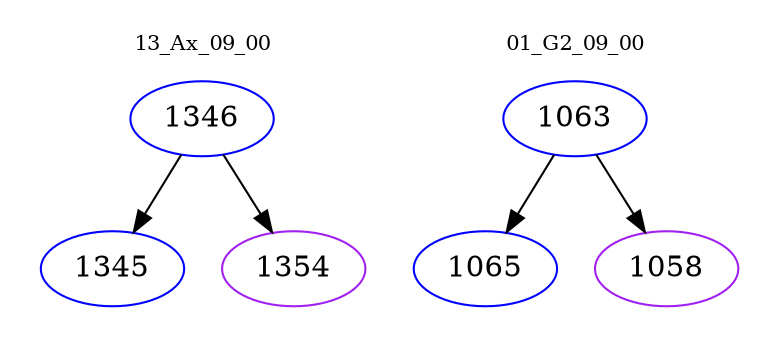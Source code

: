 digraph{
subgraph cluster_0 {
color = white
label = "13_Ax_09_00";
fontsize=10;
T0_1346 [label="1346", color="blue"]
T0_1346 -> T0_1345 [color="black"]
T0_1345 [label="1345", color="blue"]
T0_1346 -> T0_1354 [color="black"]
T0_1354 [label="1354", color="purple"]
}
subgraph cluster_1 {
color = white
label = "01_G2_09_00";
fontsize=10;
T1_1063 [label="1063", color="blue"]
T1_1063 -> T1_1065 [color="black"]
T1_1065 [label="1065", color="blue"]
T1_1063 -> T1_1058 [color="black"]
T1_1058 [label="1058", color="purple"]
}
}
